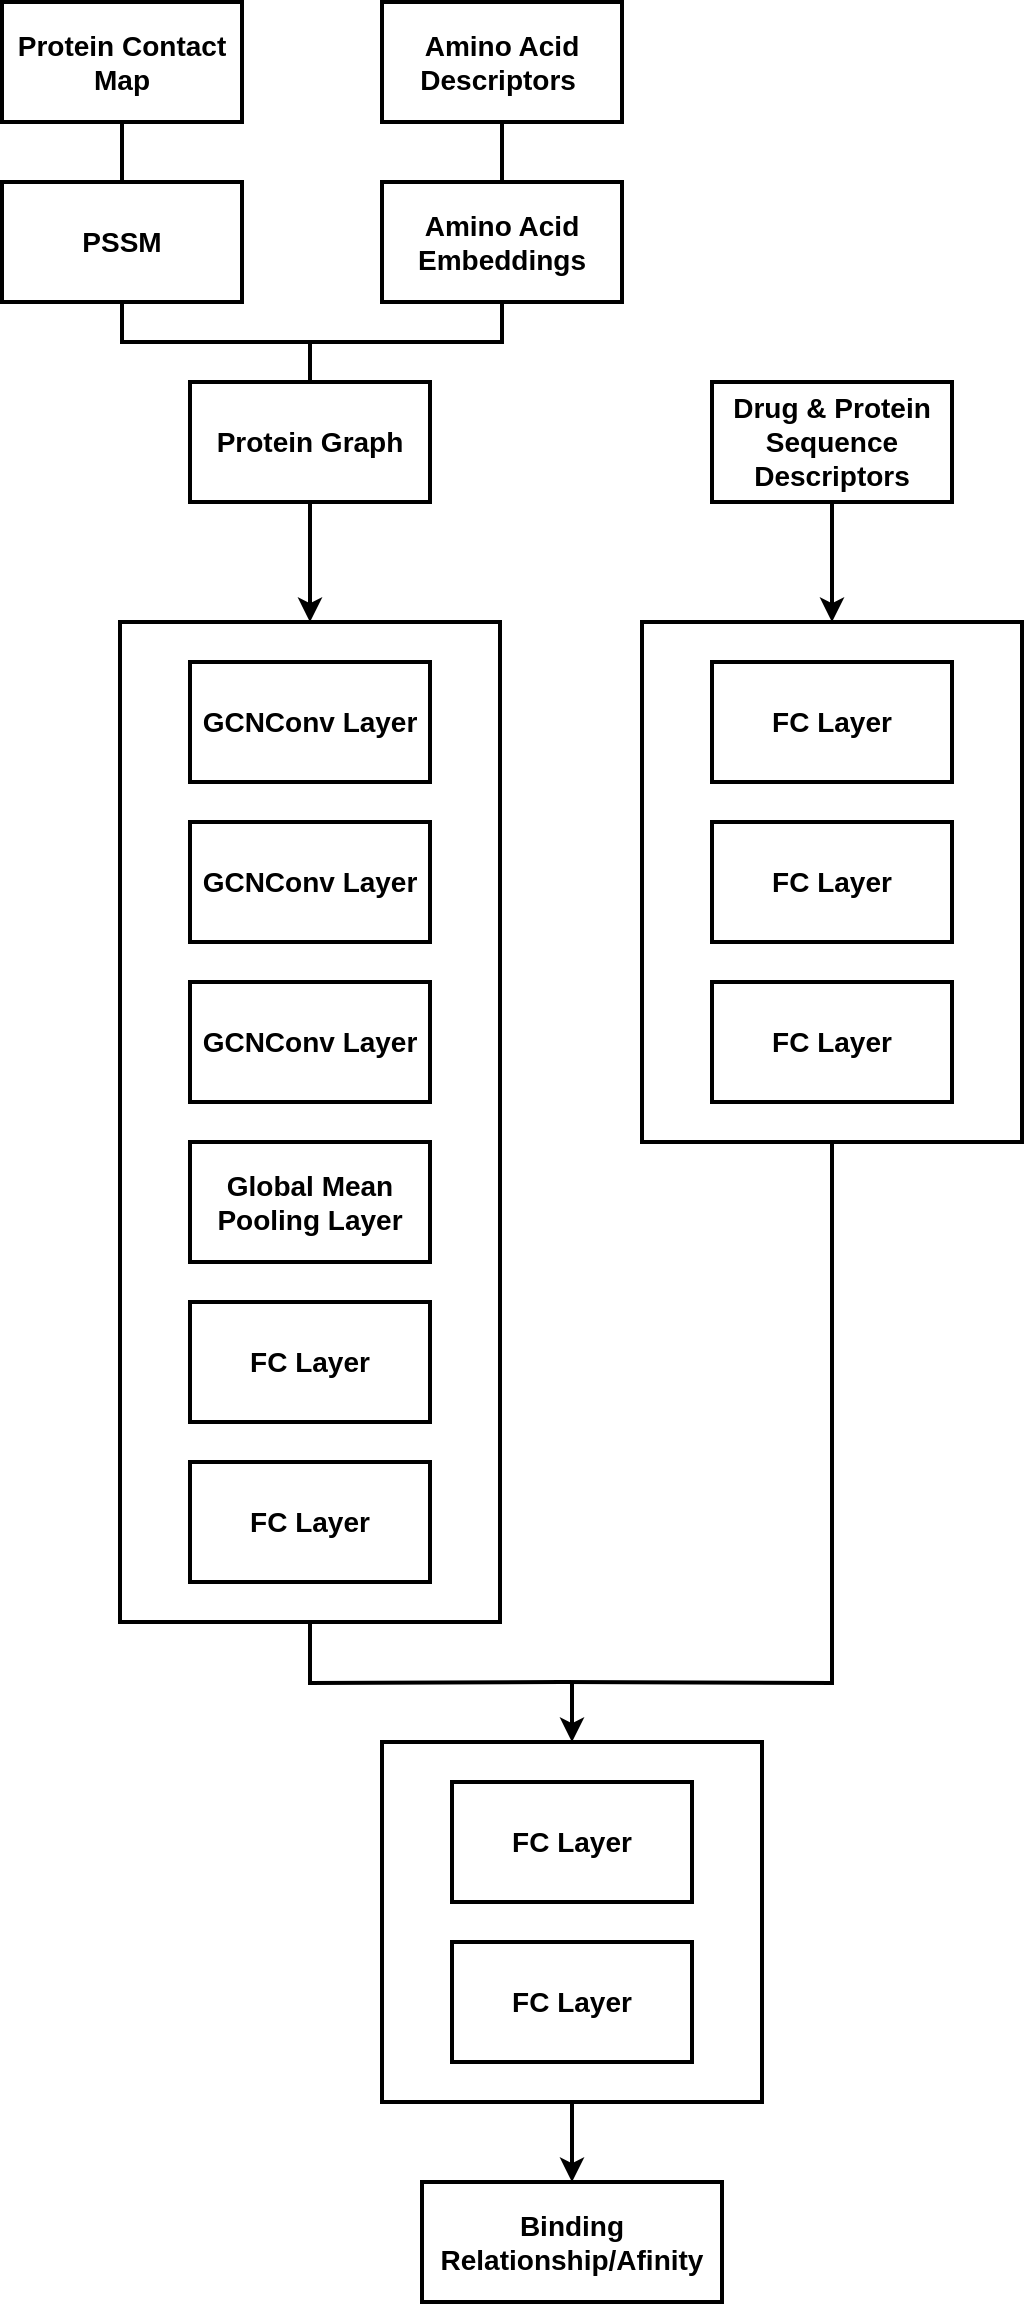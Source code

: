 <mxfile version="21.0.2" type="device"><diagram name="Page-1" id="0UhK2oHr-aNdzvWgiHJH"><mxGraphModel dx="1050" dy="541" grid="1" gridSize="10" guides="1" tooltips="1" connect="1" arrows="1" fold="1" page="1" pageScale="1" pageWidth="2339" pageHeight="3300" math="0" shadow="0"><root><mxCell id="0"/><mxCell id="1" parent="0"/><mxCell id="qrrKby9xyUrzdjWpDHfk-29" style="edgeStyle=orthogonalEdgeStyle;rounded=0;orthogonalLoop=1;jettySize=auto;html=1;entryX=0.5;entryY=0;entryDx=0;entryDy=0;strokeWidth=2;fontSize=14;startArrow=none;startFill=0;endArrow=classic;endFill=1;" parent="1" source="qrrKby9xyUrzdjWpDHfk-28" target="qrrKby9xyUrzdjWpDHfk-19" edge="1"><mxGeometry relative="1" as="geometry"/></mxCell><mxCell id="qrrKby9xyUrzdjWpDHfk-28" value="" style="rounded=0;whiteSpace=wrap;html=1;strokeWidth=2;fontSize=14;" parent="1" vertex="1"><mxGeometry x="570" y="1440" width="190" height="180" as="geometry"/></mxCell><mxCell id="qrrKby9xyUrzdjWpDHfk-17" value="" style="rounded=0;whiteSpace=wrap;html=1;strokeWidth=2;fontSize=14;" parent="1" vertex="1"><mxGeometry x="700" y="880" width="190" height="260" as="geometry"/></mxCell><mxCell id="qrrKby9xyUrzdjWpDHfk-16" value="" style="rounded=0;whiteSpace=wrap;html=1;strokeWidth=2;fontSize=14;" parent="1" vertex="1"><mxGeometry x="439" y="880" width="190" height="500" as="geometry"/></mxCell><mxCell id="6ibi6sYEwBcaEhBv7q3w-1" style="edgeStyle=orthogonalEdgeStyle;rounded=0;orthogonalLoop=1;jettySize=auto;html=1;entryX=0.5;entryY=0;entryDx=0;entryDy=0;strokeWidth=2;" parent="1" source="3qgysg2rjavdF_Ig7YvA-1" target="qrrKby9xyUrzdjWpDHfk-16" edge="1"><mxGeometry relative="1" as="geometry"/></mxCell><mxCell id="3qgysg2rjavdF_Ig7YvA-1" value="&lt;b&gt;&lt;font style=&quot;font-size: 14px;&quot;&gt;Protein Graph&lt;/font&gt;&lt;/b&gt;" style="rounded=0;whiteSpace=wrap;html=1;strokeWidth=2;" parent="1" vertex="1"><mxGeometry x="474" y="760" width="120" height="60" as="geometry"/></mxCell><mxCell id="qrrKby9xyUrzdjWpDHfk-1" value="" style="shape=image;html=1;verticalAlign=top;verticalLabelPosition=bottom;labelBackgroundColor=#ffffff;imageAspect=0;aspect=fixed;image=https://cdn3.iconfinder.com/data/icons/user-interface-169/32/plus-128.png;strokeWidth=2;" parent="1" vertex="1"><mxGeometry x="510" y="620" width="48" height="48" as="geometry"/></mxCell><mxCell id="qrrKby9xyUrzdjWpDHfk-2" value="&lt;b&gt;&lt;font style=&quot;font-size: 14px;&quot;&gt;Amino Acid Descriptors&amp;nbsp;&lt;/font&gt;&lt;/b&gt;" style="rounded=0;whiteSpace=wrap;html=1;strokeWidth=2;" parent="1" vertex="1"><mxGeometry x="570" y="570" width="120" height="60" as="geometry"/></mxCell><mxCell id="qrrKby9xyUrzdjWpDHfk-3" value="&lt;b&gt;&lt;font style=&quot;font-size: 14px;&quot;&gt;GCNConv Layer&lt;/font&gt;&lt;/b&gt;" style="rounded=0;whiteSpace=wrap;html=1;strokeWidth=2;" parent="1" vertex="1"><mxGeometry x="474" y="900" width="120" height="60" as="geometry"/></mxCell><mxCell id="qrrKby9xyUrzdjWpDHfk-6" value="&lt;b&gt;&lt;font style=&quot;font-size: 14px;&quot;&gt;Global Mean Pooling Layer&lt;/font&gt;&lt;/b&gt;" style="rounded=0;whiteSpace=wrap;html=1;strokeWidth=2;" parent="1" vertex="1"><mxGeometry x="474" y="1140" width="120" height="60" as="geometry"/></mxCell><mxCell id="qrrKby9xyUrzdjWpDHfk-7" value="&lt;b&gt;&lt;font style=&quot;font-size: 14px;&quot;&gt;FC Layer&lt;/font&gt;&lt;/b&gt;" style="rounded=0;whiteSpace=wrap;html=1;strokeWidth=2;" parent="1" vertex="1"><mxGeometry x="474" y="1220" width="120" height="60" as="geometry"/></mxCell><mxCell id="qrrKby9xyUrzdjWpDHfk-8" value="&lt;b&gt;&lt;font style=&quot;font-size: 14px;&quot;&gt;GCNConv Layer&lt;/font&gt;&lt;/b&gt;" style="rounded=0;whiteSpace=wrap;html=1;strokeWidth=2;" parent="1" vertex="1"><mxGeometry x="474" y="980" width="120" height="60" as="geometry"/></mxCell><mxCell id="qrrKby9xyUrzdjWpDHfk-9" value="&lt;b&gt;&lt;font style=&quot;font-size: 14px;&quot;&gt;GCNConv Layer&lt;/font&gt;&lt;/b&gt;" style="rounded=0;whiteSpace=wrap;html=1;strokeWidth=2;" parent="1" vertex="1"><mxGeometry x="474" y="1060" width="120" height="60" as="geometry"/></mxCell><mxCell id="qrrKby9xyUrzdjWpDHfk-10" value="&lt;b&gt;&lt;font style=&quot;font-size: 14px;&quot;&gt;FC Layer&lt;/font&gt;&lt;/b&gt;" style="rounded=0;whiteSpace=wrap;html=1;strokeWidth=2;" parent="1" vertex="1"><mxGeometry x="474" y="1300" width="120" height="60" as="geometry"/></mxCell><mxCell id="qrrKby9xyUrzdjWpDHfk-25" style="edgeStyle=orthogonalEdgeStyle;rounded=0;orthogonalLoop=1;jettySize=auto;html=1;entryX=0.5;entryY=0;entryDx=0;entryDy=0;strokeWidth=2;fontSize=14;startArrow=none;startFill=0;endArrow=classic;endFill=1;" parent="1" source="qrrKby9xyUrzdjWpDHfk-11" target="qrrKby9xyUrzdjWpDHfk-17" edge="1"><mxGeometry relative="1" as="geometry"/></mxCell><mxCell id="qrrKby9xyUrzdjWpDHfk-11" value="&lt;b style=&quot;border-color: var(--border-color);&quot;&gt;&lt;font style=&quot;border-color: var(--border-color); font-size: 14px;&quot;&gt;Drug &amp;amp; Protein Sequence Descriptors&lt;/font&gt;&lt;/b&gt;" style="rounded=0;whiteSpace=wrap;html=1;strokeWidth=2;" parent="1" vertex="1"><mxGeometry x="735" y="760" width="120" height="60" as="geometry"/></mxCell><mxCell id="qrrKby9xyUrzdjWpDHfk-12" value="&lt;b&gt;&lt;font style=&quot;font-size: 14px;&quot;&gt;FC Layer&lt;/font&gt;&lt;/b&gt;" style="rounded=0;whiteSpace=wrap;html=1;strokeWidth=2;" parent="1" vertex="1"><mxGeometry x="735" y="900" width="120" height="60" as="geometry"/></mxCell><mxCell id="qrrKby9xyUrzdjWpDHfk-13" value="&lt;b&gt;&lt;font style=&quot;font-size: 14px;&quot;&gt;FC Layer&lt;/font&gt;&lt;/b&gt;" style="rounded=0;whiteSpace=wrap;html=1;strokeWidth=2;" parent="1" vertex="1"><mxGeometry x="735" y="980" width="120" height="60" as="geometry"/></mxCell><mxCell id="qrrKby9xyUrzdjWpDHfk-14" value="&lt;b&gt;&lt;font style=&quot;font-size: 14px;&quot;&gt;FC Layer&lt;/font&gt;&lt;/b&gt;" style="rounded=0;whiteSpace=wrap;html=1;strokeWidth=2;" parent="1" vertex="1"><mxGeometry x="735" y="1060" width="120" height="60" as="geometry"/></mxCell><mxCell id="qrrKby9xyUrzdjWpDHfk-15" value="&lt;b&gt;&lt;font style=&quot;font-size: 14px;&quot;&gt;FC Layer&lt;/font&gt;&lt;/b&gt;" style="rounded=0;whiteSpace=wrap;html=1;strokeWidth=2;" parent="1" vertex="1"><mxGeometry x="605" y="1460" width="120" height="60" as="geometry"/></mxCell><mxCell id="qrrKby9xyUrzdjWpDHfk-18" value="&lt;b&gt;&lt;font style=&quot;font-size: 14px;&quot;&gt;FC Layer&lt;/font&gt;&lt;/b&gt;" style="rounded=0;whiteSpace=wrap;html=1;strokeWidth=2;" parent="1" vertex="1"><mxGeometry x="605" y="1540" width="120" height="60" as="geometry"/></mxCell><mxCell id="qrrKby9xyUrzdjWpDHfk-19" value="&lt;b style=&quot;border-color: var(--border-color);&quot;&gt;&lt;font style=&quot;border-color: var(--border-color); font-size: 14px;&quot;&gt;Binding Relationship/Afinity&lt;/font&gt;&lt;/b&gt;" style="rounded=0;whiteSpace=wrap;html=1;strokeWidth=2;" parent="1" vertex="1"><mxGeometry x="590" y="1660" width="150" height="60" as="geometry"/></mxCell><mxCell id="qrrKby9xyUrzdjWpDHfk-27" value="" style="endArrow=none;html=1;rounded=0;strokeWidth=2;fontSize=14;entryX=0.5;entryY=1;entryDx=0;entryDy=0;edgeStyle=orthogonalEdgeStyle;" parent="1" target="qrrKby9xyUrzdjWpDHfk-17" edge="1"><mxGeometry width="50" height="50" relative="1" as="geometry"><mxPoint x="660" y="1410" as="sourcePoint"/><mxPoint x="730" y="1310" as="targetPoint"/></mxGeometry></mxCell><mxCell id="qrrKby9xyUrzdjWpDHfk-33" value="" style="endArrow=none;html=1;rounded=0;strokeWidth=2;fontSize=14;entryX=0.5;entryY=1;entryDx=0;entryDy=0;edgeStyle=orthogonalEdgeStyle;" parent="1" target="qrrKby9xyUrzdjWpDHfk-16" edge="1"><mxGeometry width="50" height="50" relative="1" as="geometry"><mxPoint x="660" y="1410" as="sourcePoint"/><mxPoint x="690" y="1370" as="targetPoint"/></mxGeometry></mxCell><mxCell id="qrrKby9xyUrzdjWpDHfk-35" value="" style="endArrow=classic;html=1;rounded=0;strokeWidth=2;fontSize=14;entryX=0.5;entryY=0;entryDx=0;entryDy=0;endFill=1;" parent="1" target="qrrKby9xyUrzdjWpDHfk-28" edge="1"><mxGeometry width="50" height="50" relative="1" as="geometry"><mxPoint x="665" y="1410" as="sourcePoint"/><mxPoint x="690" y="1370" as="targetPoint"/></mxGeometry></mxCell><mxCell id="6ibi6sYEwBcaEhBv7q3w-2" value="&lt;b&gt;&lt;font style=&quot;font-size: 14px;&quot;&gt;Protein Contact Map&lt;/font&gt;&lt;/b&gt;" style="rounded=0;whiteSpace=wrap;html=1;strokeWidth=2;" parent="1" vertex="1"><mxGeometry x="380" y="570" width="120" height="60" as="geometry"/></mxCell><mxCell id="6ibi6sYEwBcaEhBv7q3w-3" value="&lt;b&gt;&lt;font style=&quot;font-size: 14px;&quot;&gt;PSSM&lt;/font&gt;&lt;/b&gt;" style="rounded=0;whiteSpace=wrap;html=1;strokeWidth=2;" parent="1" vertex="1"><mxGeometry x="380" y="660" width="120" height="60" as="geometry"/></mxCell><mxCell id="6ibi6sYEwBcaEhBv7q3w-4" value="&lt;b&gt;&lt;font style=&quot;font-size: 14px;&quot;&gt;Amino Acid Embeddings&lt;/font&gt;&lt;/b&gt;" style="rounded=0;whiteSpace=wrap;html=1;strokeWidth=2;" parent="1" vertex="1"><mxGeometry x="570" y="660" width="120" height="60" as="geometry"/></mxCell><mxCell id="6ibi6sYEwBcaEhBv7q3w-5" value="" style="endArrow=none;html=1;rounded=0;strokeWidth=2;entryX=0.5;entryY=1;entryDx=0;entryDy=0;exitX=0.5;exitY=0;exitDx=0;exitDy=0;" parent="1" source="6ibi6sYEwBcaEhBv7q3w-3" target="6ibi6sYEwBcaEhBv7q3w-2" edge="1"><mxGeometry width="50" height="50" relative="1" as="geometry"><mxPoint x="570" y="700" as="sourcePoint"/><mxPoint x="620" y="650" as="targetPoint"/></mxGeometry></mxCell><mxCell id="6ibi6sYEwBcaEhBv7q3w-6" value="" style="endArrow=none;html=1;rounded=0;entryX=0.5;entryY=1;entryDx=0;entryDy=0;exitX=0.5;exitY=0;exitDx=0;exitDy=0;strokeWidth=2;" parent="1" source="6ibi6sYEwBcaEhBv7q3w-4" target="qrrKby9xyUrzdjWpDHfk-2" edge="1"><mxGeometry width="50" height="50" relative="1" as="geometry"><mxPoint x="570" y="700" as="sourcePoint"/><mxPoint x="620" y="650" as="targetPoint"/></mxGeometry></mxCell><mxCell id="6ibi6sYEwBcaEhBv7q3w-7" value="" style="endArrow=none;html=1;rounded=0;exitX=0.5;exitY=1;exitDx=0;exitDy=0;strokeWidth=2;edgeStyle=orthogonalEdgeStyle;entryX=0.5;entryY=0;entryDx=0;entryDy=0;" parent="1" source="6ibi6sYEwBcaEhBv7q3w-3" target="3qgysg2rjavdF_Ig7YvA-1" edge="1"><mxGeometry width="50" height="50" relative="1" as="geometry"><mxPoint x="570" y="700" as="sourcePoint"/><mxPoint x="440" y="740" as="targetPoint"/></mxGeometry></mxCell><mxCell id="6ibi6sYEwBcaEhBv7q3w-8" value="" style="endArrow=none;html=1;rounded=0;exitX=0.5;exitY=1;exitDx=0;exitDy=0;strokeWidth=2;edgeStyle=orthogonalEdgeStyle;entryX=0.5;entryY=0;entryDx=0;entryDy=0;" parent="1" source="6ibi6sYEwBcaEhBv7q3w-4" target="3qgysg2rjavdF_Ig7YvA-1" edge="1"><mxGeometry width="50" height="50" relative="1" as="geometry"><mxPoint x="570" y="700" as="sourcePoint"/><mxPoint x="630" y="740" as="targetPoint"/></mxGeometry></mxCell></root></mxGraphModel></diagram></mxfile>